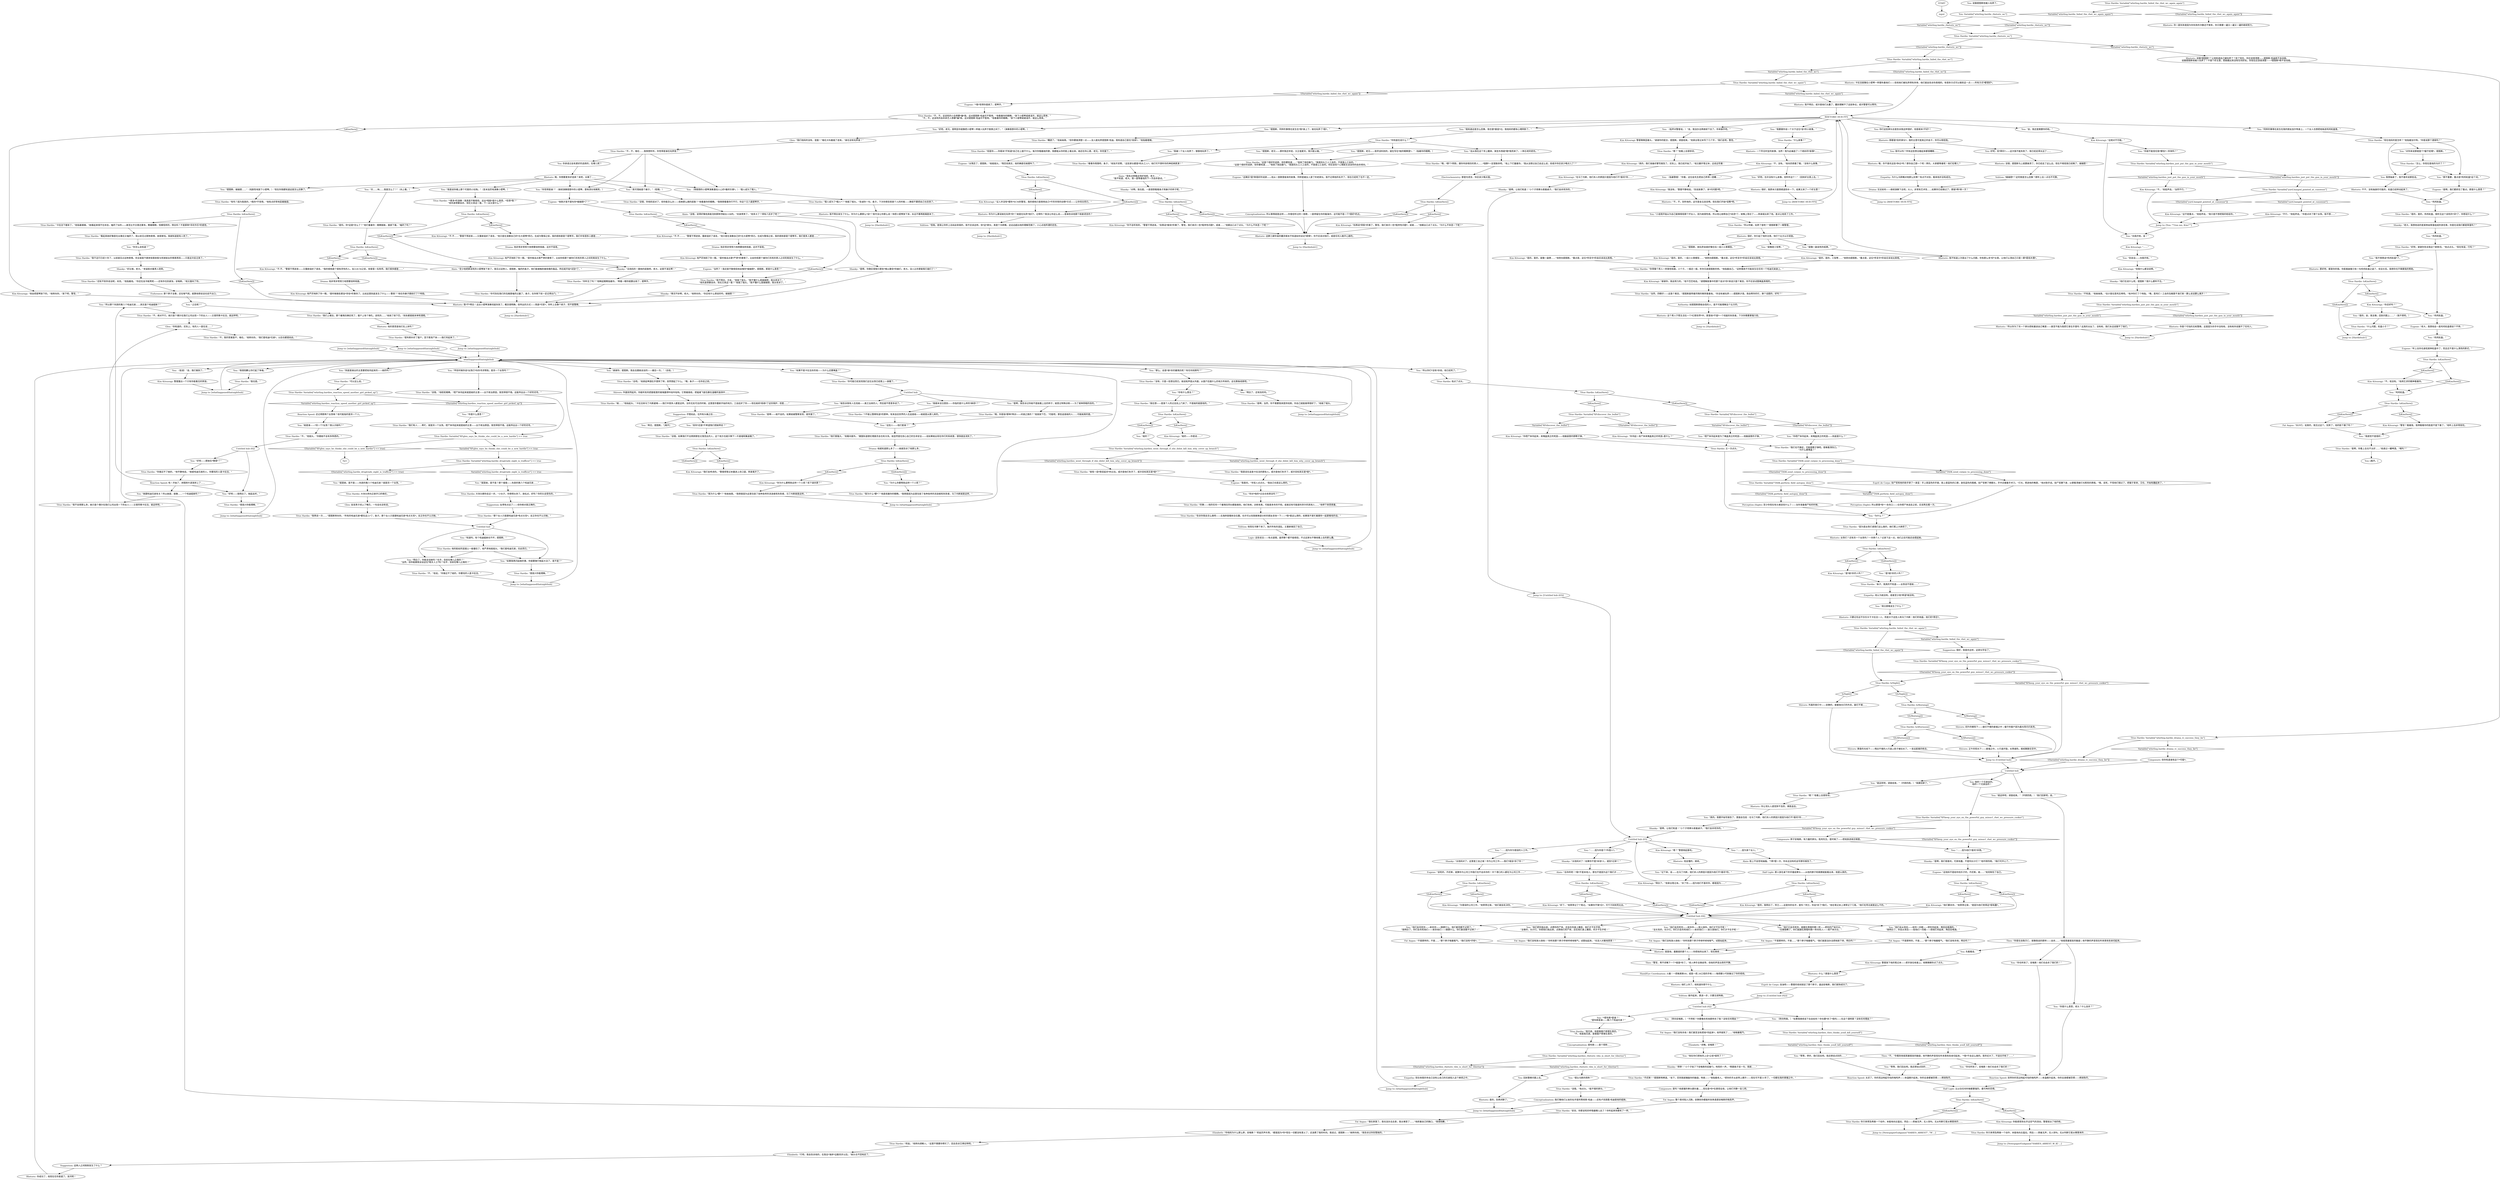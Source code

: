 # WHIRLING F1 / RHETORIC WC
# THE WHITECHECK TO MAKE SENSE OF THE SITUATION AND CONVINCE THE HARDIES TO COME CLEAN
# ==================================================
digraph G {
	  0 [label="START"];
	  1 [label="input"];
	  2 [label="You: “所以那个失踪的第八个哈迪兄弟……其实是个哈迪姐妹？”"];
	  3 [label="Glen: “你知道的，实际上，有的人一直在说……”"];
	  4 [label="Rhetoric: 很好，我原本只是想顺道弥补一下。结果又来了一个好主意！"];
	  5 [label="Titus Hardie: Variable[\"yard.hanged_pointed_at_cunoesse\"]"];
	  6 [label="Variable[\"yard.hanged_pointed_at_cunoesse\"]", shape=diamond];
	  7 [label="!(Variable[\"yard.hanged_pointed_at_cunoesse\"])", shape=diamond];
	  8 [label="Rhetoric: “不，不，别听他的，这可是金玉良言啊。现在我们开始*说教*吧。”"];
	  9 [label="You: “鸡鸡轮盘。”"];
	  10 [label="Shanky: “去他妈的！踢他的屁股吧，老大，这里不准拉琴！”"];
	  11 [label="Titus Hardie: “不，不。这该死的小丑想要*骗*我，这对提图斯·哈迪可不管用。”他看着你的眼睛。“放下小提琴或者滚开，就这么简单。”\n“不，不。这该死的自杀卖艺人想要*骗*我，这对提图斯·哈迪可不管用。”他看着你的眼睛。“放下小提琴或者滚开，就这么简单。”"];
	  12 [label="Fat Angus: “我们没有放火烧他！”你听到那个胖子呼哧呼哧地喘气，试图站起来。"];
	  13 [label="Kim Kitsuragi: “好了。”他草草记了个笔记。“如果你不够*白*，可千万别到荒北去。”"];
	  14 [label="Rhetoric: 他会懂的，继续。"];
	  15 [label="Untitled hub"];
	  16 [label="You: “等等，我们回去吧。我还想说点别的……”"];
	  17 [label="Titus Hardie: “我们也不确定，可能是颗子弹吧。很难看清伤口。”\n“为什么要掩盖？”"];
	  18 [label="Titus Hardie: 你只来得及再做一个动作，本能地向左猛拉。然后——鸦雀无声，无人惊叫。无从判断它是从哪里来的……"];
	  19 [label="Rhetoric: 你让领头人感觉猝不及防，乘胜追击。"];
	  20 [label="Fat Angus: “落在家里了。我也没办法去拿，我太难受了……”他抓着自己的胸口。“我很抱歉。”"];
	  21 [label="Jump to: [whathappenedthatnighthub]"];
	  22 [label="You: “是啊，我告诉过你她不是她看上去的样子，她受过特殊训练——为了某种阴暗的目的。”"];
	  23 [label="Reaction Speed: 还记得那两个女孩嘛？他可能指的是另一个人。"];
	  24 [label="Jump to: [Untitled hub (03)]"];
	  25 [label="Titus Hardie: Variable[\"whirling.hardies_just_put_the_gun_in_your_mouth\"]"];
	  26 [label="Variable[\"whirling.hardies_just_put_the_gun_in_your_mouth\"]", shape=diamond];
	  27 [label="!(Variable[\"whirling.hardies_just_put_the_gun_in_your_mouth\"])", shape=diamond];
	  28 [label="Titus Hardie: “什么问题，轮盘小子？”"];
	  29 [label="You: “我感觉不是很好。”"];
	  30 [label="Kim Kitsuragi: “不-不，”警督干预进来——又重新组织了语言。“我的搭档是个很有灵性的人。加入RCM之前，他曾是一名牧师。我们很多都是……”"];
	  31 [label="Drama: 无论如何——继续演奏下去吧，大人。非常有艺术性……如果你已经做过了，那就*再*来一次！"];
	  32 [label="Volition: *娘娘腔*？这究竟是怎么回事？那听上去一点也不可靠。"];
	  33 [label="Shanky: “胖胖！”小个子拍了下安格斯的后脑勺，响亮的一声。“再跟条子说一句，我就……”"];
	  34 [label="You: “……因为某个女人。”"];
	  35 [label="You: “他们把你拖出来，点燃你的尸体，还会在你身上撒尿。他们才不在乎呢。”\n“没事的，伙计们。你把他们拖出来，点燃他们的尸体，还在他们身上撒尿。你才不在乎呢！”"];
	  36 [label="You: “你是什么意思，老头？什么自杀？”"];
	  37 [label="Jump to: [whathappenedthatnighthub]"];
	  38 [label="Titus Hardie: “是啊——她不会的。如果她被警察发现，就完蛋了。”"];
	  39 [label="Titus Hardie: “去吧。”他拿起啤酒在手里转了转，突然想起了什么。“嘿，条子——在你走之前。”"];
	  40 [label="You: “明白了。你能谈谈她吗？名字，目前在哪儿之类的？”\n“当然，但你能跟我谈谈这位*相关人士*吗？名字，目前在哪儿之类的？”"];
	  41 [label="You: “就是她，是不是？那个毒贩——失踪的第八个哈迪兄弟……”"];
	  42 [label="Logic: 这些说法——有点道理。虽然哪个都不能相信，不过这家伙不像他看上去的那么蠢。"];
	  43 [label="Jump to: [Hardiehub1]"];
	  44 [label="Kim Kitsuragi: “是的，是的，一组小火車模型……”他转向提图斯。“重点是，这位*传言中*的金应该说出真相。”"];
	  45 [label="You: “提图斯，同样的事情也发生在*我*身上了。她也玩弄了*我*。”"];
	  46 [label="You: “我不想再说*鸡鸡轮盘*了。”"];
	  47 [label="Eugene: “太残忍了，提图斯。”他摇摇头。“残忍但真实，他的确是任她摆布了。”"];
	  48 [label="Rhetoric: 很好，你引起了他的注意。快打个比方以示奖励。"];
	  49 [label="Titus Hardie: IsKimHere()"];
	  50 [label="IsKimHere()", shape=diamond];
	  51 [label="!(IsKimHere())", shape=diamond];
	  52 [label="Kim Kitsuragi: “警官？看着我，我得看看你的脸是不是下垂了。”他听上去非常担忧。"];
	  53 [label="You: “提图斯，老兄——那时我还年轻，又正值夏天。我只能认输。”"];
	  54 [label="Kim Kitsuragi: “你不会听到的。”警督干预进来。“别再说*做戏*的事了，警官。我们来问一些*程序性问题*，或者……”他朝出口点了点头。“为什么不休息一下呢？”"];
	  55 [label="Eugene: “听上去你也身陷某种轮盘中了，而且还不是什么漂亮的款式。”"];
	  56 [label="Titus Hardie: Variable[\"whirling.hardie_failed_the_rhet_wc_again\"]"];
	  57 [label="Variable[\"whirling.hardie_failed_the_rhet_wc_again\"]", shape=diamond];
	  58 [label="!(Variable[\"whirling.hardie_failed_the_rhet_wc_again\"])", shape=diamond];
	  59 [label="You: “你觉得是谁？”（继续演奏假想中的小提琴，意味深长地微笑。）"];
	  60 [label="Titus Hardie: “你可别在我们的包厢里嗑药过量了，条子。在你倒下前一定记得出门。”"];
	  61 [label="Fat Angus: “不是那样的，不是……”那个胖子喘着粗气。“我们就是没办法把他放下来，明白吗？”"];
	  62 [label="You: “就这样吧，调查结束。”（环顾四周。）“我们回家吧，金。”"];
	  63 [label="You: “你也听到了，安格斯！他们也会杀了我们的！”"];
	  64 [label="Eugene: “这他妈不是给你找乐子的，丹尼斯。她……”他克制住了自己。"];
	  65 [label="You: “之后呢？”"];
	  66 [label="Titus Hardie: “条子，我真的不知道——女孩说不是她……”"];
	  67 [label="Titus Hardie: Variable[\"whirling.hardies_rhetoric_tibs_is_short_for_tiberius\"]"];
	  68 [label="Variable[\"whirling.hardies_rhetoric_tibs_is_short_for_tiberius\"]", shape=diamond];
	  69 [label="!(Variable[\"whirling.hardies_rhetoric_tibs_is_short_for_tiberius\"])", shape=diamond];
	  70 [label="Titus Hardie: “我为什么*要*？”他直视着你的眼睛。“我想是因为这里包容了各种各样的流浪者和失败者，马丁内斯就是这样。”"];
	  71 [label="You: “你对*他的*过去也有想法吗？”"];
	  72 [label="You: “她跟哈迪兄弟有关？所以她是，就像……一个哈迪姐妹吗？”"];
	  73 [label="Titus Hardie: “不，绝对不行。她只是个偶尔在我们公司出现一下的女人——又很同情卡拉洁。就这样吧。”"];
	  74 [label="Titus Hardie: Variable[\"whirling.hardie_drugtrade_eight_is_trafficer\"] == true"];
	  75 [label="Variable[\"whirling.hardie_drugtrade_eight_is_trafficer\"] == true", shape=diamond];
	  76 [label="!(Variable[\"whirling.hardie_drugtrade_eight_is_trafficer\"] == true)", shape=diamond];
	  77 [label="Suggestion: 这两人之间刚刚发生了什么？"];
	  78 [label="You: “是的，金，我没事。回到问题上……”（我不想死。）"];
	  79 [label="Titus Hardie: “什么故事？”"];
	  80 [label="Titus Hardie: “但是你——你根本*不知道*自己在上面干什么。每次你唱着她的歌，我都能从你的脸上看出来。她还在你心里，老兄。你完蛋了。”"];
	  81 [label="Titus Hardie: “现在他妈的是怎样？”他指着加尔特。“你是说那个酒保吗？”"];
	  82 [label="Titus Hardie: IsKimHere()"];
	  83 [label="IsKimHere()", shape=diamond];
	  84 [label="!(IsKimHere())", shape=diamond];
	  85 [label="Alain: “没错，说得好像他真能泡到那种顶级女人似的。”纹身男笑了。“他多大了？得有八百岁了吧？”"];
	  86 [label="You: 我可以吗？所有这些想法看起来都很糟糕……"];
	  87 [label="You: “我是说你楼上那个可爱的小玩物。”（变本加厉地演奏小提琴。）"];
	  88 [label="Kim Kitsuragi: 他严厉地斜了你一眼。“是时候谈点更*严肃*的事情了。比如你和那个被你们吊死的男人之间究竟发生了什么。”"];
	  89 [label="You: “他们会吊死你——射杀你——放火烧你。他们才不在乎呢！”\n“没关系的，伙计们。你们只会吊死他们——射杀他们——放火烧他们。你们才不在乎呢！”"];
	  90 [label="Titus Hardie: 你只来得及再做一个动作，本能地向左猛拉。然后——鸦雀无声，无人惊叫。无从判断它是从哪里来的……"];
	  91 [label="whathappenedthatnighthub"];
	  92 [label="Theo: “不。”你看到他摇晃着银发的脑袋，他平静的声音现在听来竟有些亲切起来。“*我*不会这么做的。我年纪大了，不适合开枪了……”"];
	  93 [label="You: （低语）“金，我们做到了。”"];
	  94 [label="You: “到底是谁出的主意要把他吊起来的——她的吗？”"];
	  95 [label="Jump to: [whathappenedthatnighthub]"];
	  96 [label="Titus Hardie: “很高兴你能理解。”"];
	  97 [label="Titus Hardie: IsKimHere()"];
	  98 [label="IsKimHere()", shape=diamond];
	  99 [label="!(IsKimHere())", shape=diamond];
	  100 [label="Titus Hardie: “嗯？”他看上去很惊讶。"];
	  101 [label="Jump to: [Hardiehub1]"];
	  102 [label="Kim Kitsuragi: “但我什么都没说啊。”"];
	  103 [label="Kim Kitsuragi: “这绝对不可能。”"];
	  104 [label="Titus Hardie: “怎么，你现在是他的马仔了？”"];
	  105 [label="Kim Kitsuragi: “谢谢你，我会努力的。”他干巴巴地说。“请理解故事中的那个金对*你*来说只是个寓言。你不应该试图掩盖真相的。”"];
	  106 [label="You: （指着警督）“你看，这位金先生把自己弄得一团糟……”"];
	  107 [label="Electrochemistry: 那是句谎言，你应该少喝点酒。"];
	  108 [label="You: “就像一副该死的纸牌。”"];
	  109 [label="Rhetoric: 这群工薪阶级的蠢货根本不知道如何谈论*感情*。你不应该对他们，或是任何人敞开心扉的。"];
	  110 [label="You: “我知道这是怎么回事，我也曾*委屈*过。我他妈的都有心理阴影了。”"];
	  111 [label="Titus Hardie: IsKimHere()"];
	  112 [label="IsKimHere()", shape=diamond];
	  113 [label="!(IsKimHere())", shape=diamond];
	  114 [label="You: “好吧，老兄。很明显你就像把小提琴一样被人玩弄于股掌之间了。”（演奏假想中的小提琴。）"];
	  115 [label="Titus Hardie: IsKimHere()"];
	  116 [label="IsKimHere()", shape=diamond];
	  117 [label="!(IsKimHere())", shape=diamond];
	  118 [label="Titus Hardie: “*更多*的演奏！我真是不敢相信。这出*哑剧*是什么意思，*忽悠*我？”\n“他先是想要自杀，现在又来这一套。下一出又是什么？”"];
	  119 [label="Drama: 他非常非常努力地想要扭转局面。"];
	  120 [label="Rhetoric: 我*不*明白！这出小提琴演奏彻底失败了。概念很明确，但传达的方式——简直*可悲*。你听上去像个疯子，而不是警察。"];
	  121 [label="Alain: 脸上不自觉地抽搐。“*再*提一次，你永远没有机会写那份报告了。”"];
	  122 [label="Kim Kitsuragi: 你能感受到右手边空气的流动，警督拔出了他的枪。"];
	  123 [label="Titus Hardie: IsKimHere()"];
	  124 [label="IsKimHere()", shape=diamond];
	  125 [label="!(IsKimHere())", shape=diamond];
	  126 [label="You: “她告诉我有人在找她——奥兰治来的人。然后就不愿意多说了。”"];
	  127 [label="Titus Hardie: “不。”他摇头。“你跟她不会有多熟悉的。”"];
	  128 [label="Jump to: [whathappenedthatnighthub]"];
	  129 [label="Volition: 他现在冷静下来了。抛开所有的混乱，又重新做回了自己。"];
	  130 [label="Kim Kitsuragi: “……”"];
	  131 [label="Rhetoric: “所以你为了另一个家伙把枪塞进自己嘴里——甚至不能为我把它拿在手里吗？这真的太扯了。没有枪，我们永远说服不了他们。”"];
	  132 [label="You: 我想抽身了，我不喜欢说那些话。"];
	  133 [label="You: （用假想的小提琴演奏激动人心的*最终乐章*。）“猎人成为了猎人。”"];
	  134 [label="Titus Hardie: “看看你周围吧，条子。”他张开双臂。“这些家伙都是*码头工人*，他们可不想听你的神经病表演！”"];
	  135 [label="You: “我被一个女人玩弄了，狠狠地玩弄了。”"];
	  136 [label="You: “鸡鸡轮盘。”"];
	  137 [label="Titus Hardie: “不，不，格伦……我倒想听听。你觉得是谁在玩弄我？”"];
	  138 [label="You: 好吧，但*拜托*——这次我不能失败了，我已经走得太远了……"];
	  139 [label="Titus Hardie: IsKimHere()"];
	  140 [label="IsKimHere()", shape=diamond];
	  141 [label="!(IsKimHere())", shape=diamond];
	  142 [label="You: “记下来，金——在马丁内斯，他们杀人的原因只是因为他们不*喜欢*你。”"];
	  143 [label="Shivers: 黄昏的光线下——残旧不堪的人行道上影子被拉长了。一发远距离的枪击。"];
	  144 [label="Elizabeth: “行吧，我会告诉他的，在我去*海岸*边散完步以后。”她头也不回地走了。"];
	  145 [label="You: “他们会从背后——给你一闷棍——把你吊起来，再回去喝酒的。”\n“我明白了。你会从背后——给他们一闷棍——把他们吊起来，再回去喝酒。”"];
	  146 [label="Titus Hardie: IsKimHere()"];
	  147 [label="IsKimHere()", shape=diamond];
	  148 [label="!(IsKimHere())", shape=diamond];
	  149 [label="Fat Angus: “不是那样的，不是……”那个胖子喘着粗气。“我们没有杀他，明白吗？”"];
	  150 [label="Titus Hardie: 他点了点头。"];
	  151 [label="Reaction Speed: 哈！开始了，拼图碎片逐渐拼上了……"];
	  152 [label="You: “再见，提图斯。”[离开]"];
	  153 [label="Rhetoric: 我不明白，或许是他们太蠢了，蠢到理解不了这段争论。或许警督可以帮你。"];
	  154 [label="You: “知道吗，有个哈迪姐妹也不坏，提图斯。”"];
	  155 [label="Kim Kitsuragi: “不行，”他低声说。“你差点杀了那个女孩。我不想……”"];
	  156 [label="Jump to: [Hardiehub1]"];
	  157 [label="Titus Hardie: “所以你被，玩弄了是吧？”提图斯瞥了一眼警督。"];
	  158 [label="Eugene: “这确实*是*种很好的说辞——他从一首歌里偷来的故事，同样是被女人耍了的老家伙。我不记得他的名字了，现在已经死了也不一定。”"];
	  159 [label="You: “提图斯，老兄——我早该料到的，就在写在*她的眼睛里*。”（指着你的眼睛。）"];
	  160 [label="You: “鸡鸡轮盘。”"];
	  161 [label="Titus Hardie: “好吧，谢谢你告诉我这个新鲜词。”他点点头。“现在快滚，行吗？”"];
	  162 [label="Eugene: “是啊，我们都抓住了重点。那是什么意思？”"];
	  163 [label="Rhetoric: 没错，提图斯马上就要崩溃了。你已经走了这么远，现在不相信我已经晚了，娘娘腔！"];
	  164 [label="You: “天……呐……我是怎么了？”（向上看。）"];
	  165 [label="RHETORIC HUB FFS"];
	  166 [label="Titus Hardie: IsMorning()"];
	  167 [label="IsMorning()", shape=diamond];
	  168 [label="!(IsMorning())", shape=diamond];
	  169 [label="Jump to: [NewspaperEndgame(\"HARIES_ARREST_W_KI ...]"];
	  170 [label="Volition: 振作起来，更进一步，只要无视特奥。"];
	  171 [label="Titus Hardie: “因为是女孩们请我们这么做的，她们惹上大麻烦了。”"];
	  172 [label="Titus Hardie: 他的脸如同混凝土一般僵住了，他严肃地摇摇头。“我们是哈迪兄弟，仅此而已。”"];
	  173 [label="Shanky: “他们在说什么呢，提图斯？我什么都听不见。”"];
	  174 [label="Titus Hardie: “不知道。”他耸耸肩。“估计是在菜鸡互啄吧。”他冲你打了个响指。“嘿，菜鸡们！工会的包厢里不准打架！要么说话要么离开！”"];
	  175 [label="Kim Kitsuragi: “我没有，”警督平静地说。“别说故事了，来*问问题*吧。”"];
	  176 [label="Titus Hardie: IsKimHere()"];
	  177 [label="IsKimHere()", shape=diamond];
	  178 [label="!(IsKimHere())", shape=diamond];
	  179 [label="You: “同样的事情也发生在我的朋友加尔特身上，一个女人也想把他拖进鸡鸡轮盘里。”"];
	  180 [label="Rhetoric: 卡拉洁就像拉小提琴一样摆布着他们——告知他们被玩弄得有多惨，他们就会告诉你真相的。有很多方式可以做到这一点——所有方式*都很好*。"];
	  181 [label="Kim Kitsuragi: 他严厉地斜了你一眼。“是时候谈点更严肃的事情了。比如你和那个被你们吊死的男人之间究竟发生了什么。”"];
	  182 [label="Kim Kitsuragi: “他会把提琴放下的。”他转向你。“放下吧，警官。”"];
	  183 [label="Alain: “去你的吧！*我*不是本地人，那也不是因为这个我们才……”"];
	  184 [label="Untitled hub (03)"];
	  185 [label="Titus Hardie: “嗯？”他看上去很惊讶。"];
	  186 [label="Conceptualization: 提布斯——是个简称……"];
	  187 [label="Titus Hardie: “没有，只是一些想法而已。她说枪声是从外面，从窗户后面什么的地方传来的。这也算条线索吧。”"];
	  188 [label="You: “你是什么意思？”"];
	  189 [label="Titus Hardie: “你接近不了她的，”他平静地说。“她是哈迪兄弟的人，你要找的人是卡拉洁。”"];
	  190 [label="Untitled hub"];
	  191 [label="Jump to: [whathappenedthatnighthub]"];
	  192 [label="Jump to: [You: \"\"Gun me, Kim!\"\"]"];
	  193 [label="Titus Hardie: “你得像个男人一样掌控局面，小个子。一报还一报，听你兄弟提图斯的吧。”他指着自己。“这种事绝不可能发生在任何一个哈迪兄弟身上。”"];
	  194 [label="Titus Hardie: “猎人成为了*猎人*？”他摇了摇头。“告诫你一句，条子。下次你想忽悠某个人的时候——确保不要把自己也忽悠了。”"];
	  195 [label="You: 你承诺过会有更好的选择的，在哪儿呢？"];
	  196 [label="Jump to: [Hardiehub1]"];
	  197 [label="Conceptualization: 所以事情就是这样——你曾经听过的一首歌，一直停留在你的脑海中。这可能不是一个*很好*的点。"];
	  198 [label="Volition: “怪我。是我让你听上去如此软弱的，我不应该这样。但*这*家伙，真是个乌鸦嘴，这远远超出他的理解范围了。小心点他所谓的忠告。"];
	  199 [label="Titus Hardie: “没错，你他妈说对了，但你能怎么办——拒绝那么翘的屁股？”他看着你的眼睛。“我倒想看看你行不行，你这个王八蛋提琴手。”"];
	  200 [label="Kim Kitsuragi: 他严厉地斜了你一眼。“是时候做些更加*世俗*的事务了。比如这里到底发生了什么——警探？”他在你鼻子跟前打了个响指。"];
	  201 [label="You: “他们只会吊死你，就跟在黑暗时期一样——把你的尸体示众。”\n“无需隐瞒了，你们就跟在黑暗时期一样吊死人——把尸体示众。”"];
	  202 [label="Titus Hardie: Variable[\"whirling.hardie_failed_the_rhet_wc_again\"]"];
	  203 [label="Variable[\"whirling.hardie_failed_the_rhet_wc_again\"]", shape=diamond];
	  204 [label="!(Variable[\"whirling.hardie_failed_the_rhet_wc_again\"])", shape=diamond];
	  205 [label="You: 他的一个兄弟会的。\n他的一个兄弟会的！"];
	  206 [label="You: （转向特奥。）“如果我继续说下去会如何？你也要*杀了*我吗——在这个酒吧里？没有任何理由？”"];
	  207 [label="Rhetoric: 女孩们？还有另一个女孩吗？一共两个人？记录下这一点。他们之后可能还会提起她。"];
	  208 [label="Titus Hardie: Variable[\"TASK.perform_field_autopsy_done\"]"];
	  209 [label="Variable[\"TASK.perform_field_autopsy_done\"]", shape=diamond];
	  210 [label="!(Variable[\"TASK.perform_field_autopsy_done\"])", shape=diamond];
	  211 [label="Perception (Sight): 至少你现在有头绪该找什么了——当你准备做尸检的时候。"];
	  212 [label="Titus Hardie: “我干这行已经十年了，以前就见过这种表情。完全就是汽車旅馆里政客与死掉妓女的情景再现——只是这次反过来了。”"];
	  213 [label="Titus Hardie: “的确——他的任何一个雇佣兵同伙都能做到。他们有枪，训练有素。可能是多年的不和。或者还有可能是科奈尔的其他人……”他停下来思索着。"];
	  214 [label="Titus Hardie: “她有一段*跌宕起伏*的过去。或许是他们失手了，或许目标其实是*她*？”"];
	  215 [label="Jump to: [whathappenedthatnighthub]"];
	  216 [label="You: “好吧——那她在*哪里*？”"];
	  217 [label="You: “但你*还是*不希望我们把她带走？”"];
	  218 [label="Fat Angus: “伙计们，说真的，我见过这个。别笑了，他的脸下垂了吗？”"];
	  219 [label="Kim Kitsuragi: “是的，是的，三弦琴……”他转向提图斯。“重点是，这位*传言中*的金应该说出真相。”"];
	  220 [label="Alain: “我有点想看这场好戏呢，老大……”\n“我不知道，老大。我一直等着他的下一次自杀尝试。”"];
	  221 [label="Titus Hardie: “是吗，你*这是*怎么了？”他打量着你：眼睛鼓胀，面部下垂。“嗑药了吗？”"];
	  222 [label="Empathy: 他认为她没有，或者至少他*希望*她没有。"];
	  223 [label="Fat Angus: “不是那样的，不是……”那个胖子喘着粗气。“我们没有*开枪*。”"];
	  224 [label="Titus Hardie: Variable[\"XP.keep_your_eye_on_the_powerful_guy_minus1_rhet_wc_pressure_cooker\"]"];
	  225 [label="Variable[\"XP.keep_your_eye_on_the_powerful_guy_minus1_rhet_wc_pressure_cooker\"]", shape=diamond];
	  226 [label="!(Variable[\"XP.keep_your_eye_on_the_powerful_guy_minus1_rhet_wc_pressure_cooker\"])", shape=diamond];
	  227 [label="Titus Hardie: IsAfternoon()"];
	  228 [label="IsAfternoon()", shape=diamond];
	  229 [label="!(IsAfternoon())", shape=diamond];
	  230 [label="Shivers: 初升的朝阳下——破烂不堪的废墟之中；餐厅的窗户因为晨光而闪闪发亮。"];
	  231 [label="You: “真的。我要开始写报告了，里面会包括：在马丁内斯，他们杀人的原因只是因为他们不*喜欢*你……”"];
	  232 [label="Esprit de Corps: 加油吧——警督的视线锁定了那个胖子。逼迫安格斯，我们就快成功了。"];
	  233 [label="Composure: 胖子安格斯。有力量的家伙。肌肉先生。是时候了——把他放进高压锅里。"];
	  234 [label="Titus Hardie: IsKimHere()"];
	  235 [label="IsKimHere()", shape=diamond];
	  236 [label="!(IsKimHere())", shape=diamond];
	  237 [label="Titus Hardie: “我也是。”"];
	  238 [label="Eugene: “该死的，丹尼斯，就算你为公司工作我们也不会杀你的！半个港口的人都在为公司工作……”"];
	  239 [label="Jump to: [Untitled hub (02)]"];
	  240 [label="You: “你怎么会知道？”"];
	  241 [label="You: “是*她*杀的人吗？”"];
	  242 [label="You: “我要跟你说一个关于这位*金*的小故事。”"];
	  243 [label="Titus Hardie: 大块头转向正欲开口的格伦。"];
	  244 [label="You: “对你来说那就是个*餐厅经理*，提图斯。”"];
	  245 [label="Rhetoric: 不不，没有抽身的可能的，轮盘已经转动起来了。"];
	  246 [label="You: “就像是三弦琴。”"];
	  247 [label="Shanky: “对啊，我也是。一直很想看看条子哭鼻子的样子呢。”"];
	  248 [label="Kim Kitsuragi: “证人并没有*摆布*RCM的警官。我的搭档只是想用自己*不同寻常的动情*方式——让你坦白而已。”"];
	  249 [label="Shanky: “老大，我想他说的是某种由笨蛋组成的游览車。你是在说我们都是笨蛋吗？”"];
	  250 [label="Drama: 他非常非常努力地想要扭转局面，这并不容易。"];
	  251 [label="Jump to: [RHETORIC HUB FFS]"];
	  252 [label="Titus Hardie: IsKimHere()"];
	  253 [label="IsKimHere()", shape=diamond];
	  254 [label="!(IsKimHere())", shape=diamond];
	  255 [label="Shanky: “是啊，我们很喜欢。可真有趣，不是吗伙计们？”他环顾四周。“我们可开心了。”"];
	  256 [label="Kim Kitsuragi: 警督放下他的笔记本——把手放在枪套上。他微微朝你点了点头。"];
	  257 [label="Jump to: [Untitled hub]"];
	  258 [label="You: “你把尸体吊起来，来掩盖真正的死因——到底是什么？”"];
	  259 [label="Shanky: “太他妈对了，这里是工会之城！你为公司工作——我们*就会*杀了你！”"];
	  260 [label="You: （转向安格斯。）“不然呢？你要像杀死他那样杀了我？没有任何理由？”"];
	  261 [label="Titus Hardie: “我兄弟，他是做窗户修理生意的。”\n“不，他是我兄弟，是做窗户修理生意的。”"];
	  262 [label="Titus Hardie: “他们很强大。”他看向窗外。“跟国际道德伦理委员会也有关系。她显然是在担心自己的生命安全——说如果她出现在你们的系统里，很快就会消失了。”"];
	  263 [label="Titus Hardie: “我为什么*要*？”他耸耸肩。“我想是因为这里包容了各种各样的流浪者和失败者，马丁内斯就是这样。”"];
	  264 [label="Jump to: [whathappenedthatnighthub]"];
	  265 [label="Titus Hardie: “没错。”他眨眨眼睛。“把尸体吊起来就是她的主意——出于政治原因，我觉得很不错。这能传达出一个好的讯号。”"];
	  266 [label="You: “如果我再问起她的事，你就要施行拖延大法了，是不是？”"];
	  267 [label="Titus Hardie: “不，”他说。“你接近不了她的，你要找的人是卡拉洁。”"];
	  268 [label="Titus Hardie: “那个女人只是跟哈迪兄弟*有点关系*。反正你也不认识她。”"];
	  269 [label="Titus Hardie: Variable[\"whirling.hardie_rhetoric_wc\"]"];
	  270 [label="Variable[\"whirling.hardie_rhetoric_wc\"]", shape=diamond];
	  271 [label="!(Variable[\"whirling.hardie_rhetoric_wc\"])", shape=diamond];
	  272 [label="You: “别说话——向我开枪。”"];
	  273 [label="Titus Hardie: “当然，四眼仔——这是个寓言。”提图斯面带着同情的微笑看着他。“你没有被玩弄——提图斯才是。我会帮你的忙，换个话题的，好吗？”"];
	  274 [label="Rhetoric: 你为什么要说她在玩弄*你*？她是在玩弄*他们*，记得吗？我没让你这么说——是谁告诉他那个肮脏谎言的？"];
	  275 [label="You: “鸡鸡轮盘。”"];
	  276 [label="Glen: “我们他妈的没有，混蛋！”格伦大叫着插了进来。“谁也没有玩弄谁！”"];
	  277 [label="You: “真可惜她是个婊子。”（眨眼。）"];
	  278 [label="Empathy: 为什么乌鸦嘴对他那么刻薄？有点不对劲，看来他并没有成功。"];
	  279 [label="Titus Hardie: “你听见了吗？”他眯起眼睛指着你。“再看一眼你就要出局了，提琴手。”"];
	  280 [label="Kim Kitsuragi: “不-不……，”警督干预进来，重新组织了语言。“他只是在演奏自己的*古大提琴*而已。在成为警探之前，我的搭档曾是个提琴手。我们很多人都是……”"];
	  281 [label="Elizabeth: “闭嘴，安格斯！”"];
	  282 [label="Half Light: 比以往任何时候都要强烈，最可怖的恐惧。"];
	  283 [label="You: “把尸体吊起来是为了掩盖真正的死因——他脑袋里的子弹。”"];
	  284 [label="Titus Hardie: Variable[\"XP.discover_the_bullet\"]"];
	  285 [label="Variable[\"XP.discover_the_bullet\"]", shape=diamond];
	  286 [label="!(Variable[\"XP.discover_the_bullet\"])", shape=diamond];
	  287 [label="Titus Hardie: “莉兹。”他转向调解人。“这里不需要你帮忙了，回去告诉艾弗拉特吧。”"];
	  288 [label="Fat Angus: “我们没有放火烧他！”你听到那个胖子呼哧呼哧地喘气，试图站起来。“也没人对着他尿尿！”"];
	  289 [label="Shanky: “好比喻，老大。”老鼠脸对着男人窃笑。"];
	  290 [label="Titus Hardie: “提布斯补好了窗户。至于那具尸体——我们吊起来了。”"];
	  291 [label="You: “谢谢你，提图斯。我会去跟她谈谈的——最后一次。”（总结。）"];
	  292 [label="You: “为什么你要帮助这样一个人呢？”"];
	  293 [label="Eugene: “我喜欢。”年轻人点点头。“我自己也是这么想的。”"];
	  294 [label="Titus Hardie: “告诉你我会怎么做吧——去海岸查看射击位置。也许可以找我做弹道分析的朋友咨询一下——*我*是这么想的，如果我不是忙着跟你一起耍猴戏的话。”"];
	  295 [label="Kim Kitsuragi: “在马丁内斯，他们杀人的原因只是因为他们不*喜欢*你……”"];
	  296 [label="Suggestion: 扯得有点远了——但你绝对是正确的。"];
	  297 [label="Titus Hardie: 大块头朝你走近一步。“小伙子，你想得太多了。放松点，好吗？你的头会受伤的。”"];
	  298 [label="Empathy: 现在他很庆幸自己没有让自己的兄弟陷入这个麻烦之中。"];
	  299 [label="You: [离开。]"];
	  300 [label="Kim Kitsuragi: “不，他没有。”他用乞求的眼神看着你。"];
	  301 [label="Jump to: [Hardiehub1]"];
	  302 [label="Titus Hardie: “我不明白，尤金。”他摇了摇头。“我不懂什么是娘娘腔，我太老派了。”\n“他先是想要自杀，现在又来这一套？”他摇了摇头。“我不懂什么是娘娘腔，我太老派了。”"];
	  303 [label="Titus Hardie: IsKimHere()"];
	  304 [label="IsKimHere()", shape=diamond];
	  305 [label="!(IsKimHere())", shape=diamond];
	  306 [label="Jump to: [Hardiehub1]"];
	  307 [label="Kim Kitsuragi: “他们要杀你，”他草草记录，“是因为他们觉得这*很有趣*。”"];
	  308 [label="Titus Hardie: “安吉，你那该死的呼吸器哪儿去了？你听起来快要死了一样。”"];
	  309 [label="Rhetoric: 就是他，最脆弱的那个人——你把他拎出来了，现在继续……"];
	  310 [label="Elizabeth: “你他妈为什么那么胖，安格斯？”莉兹厉声斥责。“都是因为*你*现在一切都没有意义了，还浪费了我的时间。我说过，提图斯——”她转向他。“我告诉过你别管她的。”"];
	  311 [label="Titus Hardie: 又一次点头。"];
	  312 [label="Titus Hardie: “看起来她好像是在出事后又嗑药了。我以前见过那种表情，她很害怕。我就知道是有人死了。”"];
	  313 [label="Kim Kitsuragi: “是*她*杀的人吗？”"];
	  314 [label="Rhetoric: 他的意思是他们在上床吗？"];
	  315 [label="Conceptualization: 我打赌他们父亲的名字是阿蒂库斯·哈迪——还有卢克丽霞·哈迪是他的姐妹。"];
	  316 [label="You: “这些人——他们是谁？”"];
	  317 [label="You: “好吧——我明白了。拖延战术。”"];
	  318 [label="Titus Hardie: “很高兴你能理解。”"];
	  319 [label="You: “自从我在这个世上醒来，某些东西就*随*我而来了。一种古老的悲伤。”"];
	  320 [label="Rhetoric: 那好吧，都是你的错。你距离破案只有一句鸡鸡轮盘之遥了，但没关系，我想你也不需要我的帮助。"];
	  321 [label="Kim Kitsuragi: “你还好吗？”"];
	  322 [label="Titus Hardie: “是啊，你看上去也不太好……”他递过一罐啤酒。“喝吗？”"];
	  323 [label="Rhetoric: 那都是*别的家伙*。我的主意可是真正的金子，你可以相信我。"];
	  324 [label="Shanky: “情况不妙啊，老大。”他转向你。“你还有什么想说的吗，娘娘腔？”"];
	  325 [label="Shivers: 正午的阳光下——废墟之中。人行道开裂，长凳褪色，报纸飘散在空中。"];
	  326 [label="Kim Kitsuragi: “是的，我明白了，阿兰——这是你的名字，是吗？阿兰，你会*杀了*我们。”他在笔记本上潦草记了几笔。“他们在荒北就是这么干的。”"];
	  327 [label="Reaction Speed: 太迟了。你的耳边响起可怕的嗡鸣声——体温飙升起来。你的全身都被恐惧——燃烧殆尽。"];
	  328 [label="Shanky: “太他妈对了！如果你不是*本地*人，就别*过来*！”"];
	  329 [label="You: “我很抱歉让你们起了争端。”"];
	  330 [label="Titus Hardie: “丹尼斯！”提图斯咆哮道。“坐下，否则我就锤扁你的脑袋。特奥——”他指着老人。“把你的手从皮带上挪开——现在可不是31年了。一切都在我的掌握之中。”"];
	  331 [label="You: “所以你们*没有*杀他，他已经死了。”"];
	  332 [label="Shanky: “是啊，让他们知道！”小个子用拳头砸着桌子。“我们会杀死你的。”"];
	  333 [label="You: “为什么？”"];
	  334 [label="Perception (Sight): 所以那里*有*一处伤口——在你把尸体送走之前，应该再去看一次。"];
	  335 [label="Endurance: 那个胖子没事，还在喘气呢。就算他想说话也说不出口。"];
	  336 [label="Jump to: [whathappenedthatnighthub]"];
	  337 [label="You: “提比乌斯的简称？”"];
	  338 [label="Titus Hardie: “你可能已经发现我们这位女孩已经惹上一身腥了。”"];
	  339 [label="Titus Hardie: “*不能让警察知道*的那种，有来自旧世界的人在追查她——她就是从那儿来的。”"];
	  340 [label="Titus Hardie: IsKimHere()"];
	  341 [label="IsKimHere()", shape=diamond];
	  342 [label="!(IsKimHere())", shape=diamond];
	  343 [label="Kim Kitsuragi: “你为什么要帮助这样一个人呢？揽下谋杀罪？”"];
	  344 [label="Titus Hardie: “我在想——是某个人的过去找上门来了，不是她的就是他的。”"];
	  345 [label="You: “她的？”"];
	  346 [label="Titus Hardie: “可以这么说。”"];
	  347 [label="Titus Hardie: “没错。如果我们不去照顾那些沦落至此的人，这个地方也就只剩下一片废墟和集装箱了。”"];
	  348 [label="Kim Kitsuragi: 警督微微歪着头。“谢谢你的配合，提图斯。调查结束。”他拿出笔记本写了几个字，“我们走吧，警官。”"];
	  349 [label="Untitled hub (02)"];
	  350 [label="You: “提图斯，她玩弄金就好像在玩一组小火車模型。”"];
	  351 [label="You: “小金刚开始以为自己能够相信那个坏女人，因为她很性感。所以他让她帮自己*说谎*了。她嘴上答应了——转身就出卖了他。差点让他丢了工作。”"];
	  352 [label="Titus Hardie: Variable[\"whirling.hardie_failed_the_rhet_wc\"]"];
	  353 [label="Variable[\"whirling.hardie_failed_the_rhet_wc\"]", shape=diamond];
	  354 [label="!(Variable[\"whirling.hardie_failed_the_rhet_wc\"])", shape=diamond];
	  355 [label="You: 你们这些家伙总是告诉我这样很好，但是根本*不好*！"];
	  356 [label="You: “他在你们把他吊上去*之前*就死了？”"];
	  357 [label="Composure: 但你知道谁有这个*可能*。"];
	  358 [label="Titus Hardie: Variable[\"XP.keep_your_eye_on_the_powerful_guy_minus1_rhet_wc_pressure_cooker\"]"];
	  359 [label="Variable[\"XP.keep_your_eye_on_the_powerful_guy_minus1_rhet_wc_pressure_cooker\"]", shape=diamond];
	  360 [label="!(Variable[\"XP.keep_your_eye_on_the_powerful_guy_minus1_rhet_wc_pressure_cooker\"])", shape=diamond];
	  361 [label="You: “你也听到了，安格斯！他们也会杀了我们的！”"];
	  362 [label="Titus Hardie: IsKimHere()"];
	  363 [label="IsKimHere()", shape=diamond];
	  364 [label="!(IsKimHere())", shape=diamond];
	  365 [label="Theo: “警官，再不闭嘴下一个*就是*你了。”老人伸手去够皮带，但他的声音出奇的平静。"];
	  366 [label="You: “如果不是卡拉洁杀的他——为什么还要掩盖？”"];
	  367 [label="Esprit de Corps: 验尸官和他的助手穿了一身蓝：手上是蓝色的手套，脸上是蓝色的口罩，身系蓝色的围裙。验尸官擦了擦额头，手中还握着手术刀。“灯光，照进他的嘴里，”他对助手说。验尸官蹲下身，以便看清被灯光照亮的黑暗。“哦，该死，不怪他们错过了。把锯子拿来，艾伦。开始有趣起来了。”"];
	  368 [label="Titus Hardie: “我们上楼去，那个雇佣兵确实死了，窗户上有个弹孔。该死的……”他挠了挠下巴。“到处都是脏床单和酒瓶。”"];
	  369 [label="You: 回到警察问题上去。"];
	  370 [label="Titus Hardie: “没错。”他点头。“挺不错的家伙。”"];
	  371 [label="Drama: 他就知道那么多了——她就告诉了他那么多。"];
	  372 [label="You: “你有什么想法？”"];
	  373 [label="You: （低声对警督说。）“金，我没办法再继续下去了。你来接手吧。”"];
	  374 [label="Jump to: [whathappenedthatnighthub]"];
	  375 [label="Jump to: [whathappenedthatnighthub]"];
	  376 [label="Titus Hardie: Variable[\"XP.glen_says_he_thinks_she_could_be_a_new_hardie\"] == true"];
	  377 [label="Variable[\"XP.glen_says_he_thinks_she_could_be_a_new_hardie\"] == true", shape=diamond];
	  378 [label="!(Variable[\"XP.glen_says_he_thinks_she_could_be_a_new_hardie\"] == true)", shape=diamond];
	  379 [label="Titus Hardie: “我不会想那么多，她只是个偶尔在我们公司出现一下的女人——又很同情卡拉洁。就这样吧。”"];
	  380 [label="Glen: 金发男子闭上了嘴巴，一句话也没有说。"];
	  381 [label="You: 说服提图斯他被人玩弄了。"];
	  382 [label="You: Variable[\"whirling.hardie_rhetoric_wc\"]"];
	  383 [label="Variable[\"whirling.hardie_rhetoric_wc\"]", shape=diamond];
	  384 [label="!(Variable[\"whirling.hardie_rhetoric_wc\"])", shape=diamond];
	  385 [label="You: “金，我还是需要你的枪。”"];
	  386 [label="Rhetoric: 我不明白发生了什么。你为什么要那么*说*？我可没让你那么说！快把小提琴放下来，永远不要再脱离剧本了。"];
	  387 [label="Titus Hardie: “是的，是的，鸡鸡轮盘。我听见这个该死的*词*了，你想说什么？”"];
	  388 [label="You: “鸡鸡轮盘。”"];
	  389 [label="Kim Kitsuragi: “不-不……”警督干预进来——又重新组织了语言。“他只是在演奏自己的*古大提琴*而已。在成为警探之前，我的搭档曾是个提琴手。我们中有很多人都是……”"];
	  390 [label="Eugene: “当然了！我还是不敢相信他会喊你*娘娘腔*，提图斯。那是什么意思？”"];
	  391 [label="You: “他们会吊死你——射杀你——随便什么，他们甚至都不记得了。”\n“我明白了。你们会吊死他们——射杀他们——随便什么。你们甚至都不记得了！”"];
	  392 [label="Shivers: 外面的夜灯中——安静的，披着钠光灯的外衣。破烂不堪……"];
	  393 [label="Titus Hardie: IsKimHere()"];
	  394 [label="IsKimHere()", shape=diamond];
	  395 [label="!(IsKimHere())", shape=diamond];
	  396 [label="Kim Kitsuragi: “你吊起一具尸体来掩盖真正的死因–是什么？”"];
	  397 [label="Titus Hardie: Variable[\"whirling.hardies_theo_thinks_youll_kill_yourself\"]"];
	  398 [label="Variable[\"whirling.hardies_theo_thinks_youll_kill_yourself\"]", shape=diamond];
	  399 [label="!(Variable[\"whirling.hardies_theo_thinks_youll_kill_yourself\"])", shape=diamond];
	  400 [label="Hand/Eye Coordination: 火器！一把格莱斯08，或是一把.38口径的手枪——每把都小巧到躲过了你的视线。"];
	  401 [label="You: “那么，会是*谁*杀的雇佣兵呢？有任何线索吗？”"];
	  402 [label="Kim Kitsuragi: 警督露出一个只有你能看见的笑容。"];
	  403 [label="Titus Hardie: “哦，你是指*那种*特训——间谍之类的？”他挠挠下巴。“可能吧，那些追查她的人……可能她真的是。”"];
	  404 [label="Jump to: [whathappenedthatnighthub]"];
	  405 [label="Titus Hardie: “我是说在追查卡拉洁的那些人。或许是他们失手了，或许目标其实是*她*。”"];
	  406 [label="Titus Hardie: IsKimHere()"];
	  407 [label="IsKimHere()", shape=diamond];
	  408 [label="!(IsKimHere())", shape=diamond];
	  409 [label="Titus Hardie: Variable[\"whirling.hardies_reaction_speed_another_girl_picked_up\"]"];
	  410 [label="Variable[\"whirling.hardies_reaction_speed_another_girl_picked_up\"]", shape=diamond];
	  411 [label="!(Variable[\"whirling.hardies_reaction_speed_another_girl_picked_up\"])", shape=diamond];
	  412 [label="Titus Hardie: “我们有人……帮忙，就是另一个女孩。把尸体吊起来就是她的主意——出于政治原因，我觉得很不错。这能传达出一个好的讯号。”"];
	  413 [label="Suggestion: 尽管如此，在所有头痛之后……"];
	  414 [label="Titus Hardie: “我再说一次……”提图斯转向你。“所有的哈迪兄弟*都在这儿*了，条子。那个女人只是跟哈迪兄弟*有点关系*。反正你也不认识她。”"];
	  415 [label="Titus Hardie: Variable[\"whirling.hardies_just_put_the_gun_in_your_mouth\"]"];
	  416 [label="Variable[\"whirling.hardies_just_put_the_gun_in_your_mouth\"]", shape=diamond];
	  417 [label="!(Variable[\"whirling.hardies_just_put_the_gun_in_your_mouth\"])", shape=diamond];
	  418 [label="Kim Kitsuragi: “不，没有。”他向四周看了看。“没有什么故事。”"];
	  419 [label="Titus Hardie: IsKimHere()"];
	  420 [label="IsKimHere()", shape=diamond];
	  421 [label="!(IsKimHere())", shape=diamond];
	  422 [label="Alain: “至少他把那该死的小提琴放下来了。我见过这种人，提图斯，嗑药的条子。他们能接触到被收缴的毒品，然后就开始*试验*了。”"];
	  423 [label="Kim Kitsuragi: “明白了。”他拿出笔记本。“杀了你——因为他们不喜欢你，都是因为……”"];
	  424 [label="Rhetoric: 说服*提图斯*？让他知道自己被玩弄了？到了现在，你应该很清楚——提图斯·哈迪绝不会动摇。\n说服提图斯他被人玩弄了？不是个好主意，把她搬出来没有任何好处。你现在应该很清楚——*提图斯*绝不会动摇。"];
	  425 [label="Titus Hardie: Variable[\"XP.discover_the_bullet\"]"];
	  426 [label="Variable[\"XP.discover_the_bullet\"]", shape=diamond];
	  427 [label="!(Variable[\"XP.discover_the_bullet\"])", shape=diamond];
	  428 [label="Titus Hardie: Variable[\"whirling.hardie_drama_rc_success_they_lie\"]"];
	  429 [label="Variable[\"whirling.hardie_drama_rc_success_they_lie\"]", shape=diamond];
	  430 [label="!(Variable[\"whirling.hardie_drama_rc_success_they_lie\"])", shape=diamond];
	  431 [label="Fat Angus: “我们没有杀他！我们甚至没有把他*吊起来*。他早就死了……”他喘着粗气。"];
	  432 [label="Kim Kitsuragi: “为错误的公司工作，”他草草记录。“他们就会处决你。”"];
	  433 [label="Rhetoric: 他盯上你了，他知道你想干什么……"];
	  434 [label="Titus Hardie: “还轮不到你说话呢，尚克。”他指着他。“你还在坐冷板凳呢——还有你也别紧张，安格斯。”他又面向了你。"];
	  435 [label="Composure: 是吗？他紧握的拳头颤抖着……现在是*你*在掌控全局，让他们冷静一会儿吧。"];
	  436 [label="Untitled hub"];
	  437 [label="Titus Hardie: “是啊，当然，你不需要我来提供线索。你自己就能做得很好了。”他摇了摇头。"];
	  438 [label="Titus Hardie: “她……”他抬起头。“卡拉洁来马丁内斯避难——我们中很多人都是这样。当你无处可去的时候，这里是你重新开始的地方。工会庇护了你——现在她却*拒绝*了这份保护，但是……“"];
	  439 [label="Kim Kitsuragi: “真的，我们准备好要写报告了。实际上，我已经开始了。”他又翻开笔记本，边说边写着："];
	  440 [label="Shanky: “是啊，让他们知道！”小个子用拳头砸着桌子。“我们会杀死你的。”"];
	  441 [label="You: “向我开枪，金！”"];
	  442 [label="Titus Hardie: “哦，*那个*阴影。跟你年龄相仿的男人……*宿醉*一定很致命吧。”他上下打量着你。“我从没想过自己会这么说，但或许你应该少喝点儿了？”"];
	  443 [label="Rhetoric: 这个男人宁愿生活在一个*幻想世界*中，那里他*不是*一个彻底的失败者。下次你需要更强力些。"];
	  444 [label="Titus Hardie: “这是个很好的说辞，但你要知道……”他挠了挠后脑勺。“我是码头工人工会的，不是爱心工会的。”\n“这是个很好的说辞，但你要知道……”他挠了挠后脑勺。“我是码头工人工会的，不是爱心工会的。你应该找个心理医生谈谈你的自杀倾向。”"];
	  445 [label="Titus Hardie: “你到底在说什么？”"];
	  446 [label="Jump to: [Hardiehub1]"];
	  447 [label="You: “那不重要，重点是*鸡鸡轮盘*这个词。”"];
	  448 [label="Rhetoric: 你一直失败是因为你失败的次数还不够多，你只需要一遍又一遍又一遍的继续努力。"];
	  449 [label="Rhetoric: 哦，你不喜欢这些*争论*吗？那你自己想一个吧！拜托，大家都等着呢！他们在哪儿？"];
	  450 [label="Drama: 他非常非常努力地想要扭转局面，这并不容易。"];
	  451 [label="You: “周日那晚发生了什么？”"];
	  452 [label="Fat Angus: 整个房间陷入沉默。安静到你都能听到角落里安格斯的喘息声。"];
	  453 [label="Untitled hub (04)"];
	  454 [label="You: “就这样吧，调查结束。”（环顾四周。）“我要回家了。”"];
	  455 [label="Jump to: [NewspaperEndgame(\"HARIES_ARREST\", \"M ...]"];
	  456 [label="Reaction Speed: 突然你的耳边响起可怕的嗡鸣声——体温飙升起来。你的全身都被恐惧——燃烧殆尽。"];
	  457 [label="Rhetoric: 什么？那是什么意思？"];
	  458 [label="Titus Hardie: Variable[\"TASK.send_corpse_to_processing_done\"]"];
	  459 [label="Variable[\"TASK.send_corpse_to_processing_done\"]", shape=diamond];
	  460 [label="!(Variable[\"TASK.send_corpse_to_processing_done\"])", shape=diamond];
	  461 [label="Rhetoric: 你成功了，他现在任你差遣了。发问吧！"];
	  462 [label="Rhetoric: 是的，别再闲聊了。"];
	  463 [label="You: “我根本没注意到——你指的是什么样的*麻烦*？”"];
	  464 [label="Kim Kitsuragi: “她的——你是说……”"];
	  465 [label="Titus Hardie: Variable[\"whirling.hardies_went_through_if_she_didnt_kill_him_why_cover_up_branch\"]"];
	  466 [label="Variable[\"whirling.hardies_went_through_if_she_didnt_kill_him_why_cover_up_branch\"]", shape=diamond];
	  467 [label="!(Variable[\"whirling.hardies_went_through_if_she_didnt_kill_him_why_cover_up_branch\"])", shape=diamond];
	  468 [label="Kim Kitsuragi: “我们会考虑的。”警督把笔记本塞进上衣口袋，转身离开了。"];
	  469 [label="Rhetoric: 一个符合时宜的故事，当然！我为此编造了一个绝妙的*故事*……"];
	  470 [label="Titus Hardie: Variable[\"whirling.hardie_failed_the_rhet_wc_again_again\"]"];
	  471 [label="Variable[\"whirling.hardie_failed_the_rhet_wc_again_again\"]", shape=diamond];
	  472 [label="!(Variable[\"whirling.hardie_failed_the_rhet_wc_again_again\"])", shape=diamond];
	  473 [label="You: “就是她，是不是——失踪的第八个哈迪兄弟？就是另一个女孩。”"];
	  474 [label="Kim Kitsuragi: “别再说*阴影*的事了，警官。我们来问一些*程序性问题*，或者……”他朝出口点了点头。“为什么不休息一下呢？”"];
	  475 [label="Rhetoric: 你是个可怕的无枪警察。这是因为你手中没有枪，没有枪你说服不了任何人。"];
	  476 [label="Jump to: [RHETORIC HUB FFS]"];
	  477 [label="You: “好吧，也许没有什么故事。但听听这个！”（回到好主意上去。）"];
	  478 [label="Kim Kitsuragi: “这不是重点，”他低声说。“我只是不想把我的枪给你。”"];
	  479 [label="You: “你就不能信任我*哪怕*一秒钟吗？”"];
	  480 [label="Kim Kitsuragi: “不，”他低声说。“当然不行。”"];
	  481 [label="Titus Hardie: IsKimHere()"];
	  482 [label="IsKimHere()", shape=diamond];
	  483 [label="!(IsKimHere())", shape=diamond];
	  484 [label="Authority: 如提图斯那般自信的人，是不可能理解这个比方的。"];
	  485 [label="Rhetoric: 哦，你想要更多好选择？来吧，太棒了……"];
	  486 [label="Titus Hardie: “糟透了。”他耸耸肩。“但你要搞清楚一点——没人能玩弄提图斯·哈迪。我知道自己是在*发疯*。”他指着楼梯。"];
	  487 [label="Eugene: “老大，我想他会一直鸡鸡轮盘德说个不停。”"];
	  488 [label="Titus Hardie: “有吗？因为我真的，*真的*不觉得。”他有点好奇地歪着脑袋。"];
	  489 [label="Shanky: “是啊，你确实很吸引那些*难以置信*的娘们，老大。没人比你更能吸引娘们了！”"];
	  490 [label="You: “提图斯，娘娘腔……”（戏剧性地放下小提琴。）“现在你我都知道这是怎么回事了。”"];
	  491 [label="You: “……因为你是个*外国人*。”"];
	  492 [label="Suggestion: 很好，我喜欢这样，这家伙学会了。"];
	  493 [label="Titus Hardie: IsNight()"];
	  494 [label="IsNight()", shape=diamond];
	  495 [label="!(IsNight())", shape=diamond];
	  496 [label="Titus Hardie: IsKimHere()"];
	  497 [label="IsKimHere()", shape=diamond];
	  498 [label="!(IsKimHere())", shape=diamond];
	  499 [label="Kim Kitsuragi: “你把尸体吊起来，来掩盖真正的死因——他脑袋里的那颗子弹。”"];
	  500 [label="Untitled hub (02)"];
	  501 [label="Half Light: 那人放在桌下的手握成拳头——从他的脖子和肩膀就能看出来，他是认真的。"];
	  502 [label="You: “明白了，还有别的吗。”"];
	  503 [label="Shivers: 外面突然起风，你能听到风把窗框里的玻璃震得咔哒咔哒响。它卷着报纸，把褴褛飞旋包裹在温暖的漩涡中……"];
	  504 [label="Titus Hardie: “不。我的答案是不，格伦。”他转向你。“我们是哈迪*兄弟*，以后也都是如此。”"];
	  505 [label="Kim Kitsuragi: “是的，是的，就像一副牌……”他转向提图斯。“重点是，这位*传言中*的金应该说出真相。”"];
	  506 [label="Rhetoric: 我不知道上次是出了什么问题，你有那么多*好*主意。让他们认清自己只是一群*提线木偶*。"];
	  507 [label="Eugene: “*我*觉得你是疯了，提琴手。”"];
	  508 [label="Eugene: “他刚才是不是叫你*娘娘腔*了？”"];
	  509 [label="Titus Hardie: IsKimHere()"];
	  510 [label="IsKimHere()", shape=diamond];
	  511 [label="!(IsKimHere())", shape=diamond];
	  512 [label="Titus Hardie: “卡拉洁下楼来了。”他指着楼梯。“她看起来很不在状态，嗑药了似的——甚至比平日里还要多。瞪着眼睛，怪模怪样的，明白吗？不是那种*寻欢作乐*的感觉。”"];
	  513 [label="Rhetoric: 只要记住这不仅仅关于卡拉洁一人，而是关于这些人和马丁内斯：他们的地盘，他们的*责任*。"];
	  514 [label="You: “……因为他们*喜欢*杀戮。”"];
	  515 [label="You: “……因为你为错误的人工作。”"];
	  516 [label="Kim Kitsuragi: “嗯？”警督挑起眉毛。"];
	  517 [label="Theo: “你是在自取灭亡，就像我说的那样——自杀……”他摇晃着银发的脑袋；他平静的声音现在听来竟有些亲切起来。"];
	  518 [label="You: “等等，停步。我们回去吧。我还想说点别的……”"];
	  519 [label="You: 先看看金。"];
	  520 [label="You: “*提布斯*是谁？”\n“提布斯是谁——第八个哈迪兄弟？”"];
	  521 [label="You: “早些时候你说*女孩们*向你寻求帮助。是另一个女孩吗？”"];
	  522 [label="You: “她是谁——*另一个*女孩？我认识她吗？”"];
	  0 -> 1
	  2 -> 73
	  3 -> 504
	  4 -> 476
	  5 -> 6
	  5 -> 7
	  6 -> 155
	  7 -> 478
	  8 -> 351
	  9 -> 161
	  10 -> 279
	  11 -> 510
	  12 -> 309
	  13 -> 453
	  14 -> 142
	  15 -> 454
	  15 -> 205
	  15 -> 62
	  16 -> 327
	  17 -> 458
	  18 -> 455
	  19 -> 231
	  20 -> 310
	  21 -> 91
	  22 -> 403
	  23 -> 522
	  24 -> 184
	  25 -> 26
	  25 -> 27
	  26 -> 480
	  27 -> 5
	  28 -> 43
	  29 -> 322
	  30 -> 119
	  31 -> 251
	  32 -> 31
	  33 -> 330
	  34 -> 121
	  35 -> 288
	  36 -> 456
	  37 -> 91
	  38 -> 316
	  39 -> 503
	  40 -> 267
	  41 -> 297
	  42 -> 215
	  44 -> 193
	  45 -> 486
	  46 -> 320
	  47 -> 419
	  48 -> 350
	  48 -> 108
	  48 -> 246
	  49 -> 50
	  49 -> 51
	  50 -> 474
	  51 -> 109
	  52 -> 29
	  53 -> 444
	  54 -> 109
	  55 -> 111
	  56 -> 57
	  56 -> 58
	  57 -> 153
	  58 -> 507
	  59 -> 508
	  60 -> 120
	  61 -> 309
	  62 -> 517
	  63 -> 456
	  64 -> 496
	  65 -> 368
	  66 -> 222
	  67 -> 68
	  67 -> 69
	  68 -> 337
	  68 -> 369
	  69 -> 298
	  70 -> 404
	  71 -> 213
	  72 -> 379
	  73 -> 3
	  74 -> 75
	  74 -> 76
	  75 -> 41
	  76 -> 473
	  77 -> 461
	  78 -> 28
	  79 -> 469
	  80 -> 47
	  81 -> 132
	  81 -> 244
	  81 -> 447
	  82 -> 83
	  82 -> 84
	  83 -> 52
	  84 -> 218
	  85 -> 489
	  86 -> 449
	  87 -> 118
	  88 -> 390
	  89 -> 12
	  90 -> 169
	  91 -> 291
	  91 -> 329
	  91 -> 521
	  91 -> 331
	  91 -> 366
	  91 -> 401
	  91 -> 93
	  91 -> 94
	  92 -> 16
	  92 -> 361
	  93 -> 402
	  94 -> 346
	  95 -> 91
	  96 -> 128
	  97 -> 98
	  97 -> 99
	  98 -> 468
	  100 -> 439
	  102 -> 173
	  103 -> 441
	  103 -> 479
	  104 -> 132
	  104 -> 447
	  105 -> 273
	  106 -> 175
	  107 -> 49
	  108 -> 506
	  109 -> 301
	  110 -> 445
	  111 -> 112
	  111 -> 113
	  112 -> 300
	  113 -> 275
	  114 -> 276
	  115 -> 116
	  115 -> 117
	  116 -> 30
	  117 -> 422
	  118 -> 303
	  119 -> 200
	  120 -> 306
	  121 -> 501
	  122 -> 90
	  123 -> 124
	  123 -> 125
	  124 -> 313
	  125 -> 241
	  126 -> 38
	  127 -> 349
	  128 -> 91
	  129 -> 42
	  130 -> 272
	  131 -> 101
	  132 -> 245
	  133 -> 194
	  134 -> 220
	  135 -> 134
	  136 -> 55
	  137 -> 59
	  137 -> 277
	  137 -> 133
	  137 -> 195
	  138 -> 163
	  139 -> 140
	  139 -> 141
	  140 -> 326
	  141 -> 453
	  142 -> 423
	  143 -> 257
	  144 -> 77
	  145 -> 149
	  146 -> 147
	  146 -> 148
	  147 -> 13
	  148 -> 453
	  149 -> 309
	  150 -> 234
	  151 -> 72
	  151 -> 2
	  151 -> 317
	  153 -> 165
	  154 -> 172
	  155 -> 192
	  157 -> 48
	  158 -> 197
	  159 -> 444
	  160 -> 487
	  161 -> 160
	  161 -> 46
	  162 -> 388
	  163 -> 32
	  164 -> 221
	  165 -> 385
	  165 -> 355
	  165 -> 45
	  165 -> 110
	  165 -> 114
	  165 -> 179
	  165 -> 242
	  165 -> 373
	  166 -> 168
	  166 -> 167
	  167 -> 230
	  168 -> 227
	  170 -> 500
	  171 -> 207
	  172 -> 40
	  172 -> 266
	  173 -> 174
	  174 -> 415
	  175 -> 8
	  176 -> 177
	  176 -> 178
	  177 -> 54
	  178 -> 109
	  179 -> 81
	  180 -> 165
	  181 -> 10
	  182 -> 120
	  183 -> 146
	  184 -> 515
	  184 -> 34
	  184 -> 491
	  184 -> 516
	  185 -> 19
	  186 -> 67
	  187 -> 372
	  187 -> 502
	  188 -> 412
	  189 -> 151
	  190 -> 40
	  190 -> 154
	  190 -> 266
	  191 -> 91
	  192 -> 441
	  193 -> 105
	  194 -> 386
	  195 -> 485
	  197 -> 109
	  198 -> 446
	  199 -> 85
	  200 -> 120
	  201 -> 61
	  202 -> 203
	  202 -> 204
	  203 -> 492
	  204 -> 493
	  205 -> 358
	  206 -> 397
	  207 -> 123
	  208 -> 209
	  208 -> 210
	  209 -> 334
	  210 -> 211
	  211 -> 333
	  212 -> 289
	  213 -> 294
	  214 -> 293
	  215 -> 91
	  216 -> 189
	  217 -> 347
	  218 -> 29
	  219 -> 193
	  220 -> 247
	  221 -> 115
	  222 -> 451
	  223 -> 309
	  224 -> 225
	  224 -> 226
	  225 -> 257
	  226 -> 493
	  227 -> 228
	  227 -> 229
	  228 -> 325
	  229 -> 143
	  230 -> 257
	  231 -> 332
	  232 -> 239
	  233 -> 514
	  234 -> 235
	  234 -> 236
	  235 -> 284
	  236 -> 425
	  237 -> 37
	  238 -> 362
	  239 -> 500
	  240 -> 212
	  241 -> 66
	  242 -> 79
	  243 -> 380
	  244 -> 104
	  245 -> 388
	  246 -> 219
	  247 -> 176
	  248 -> 274
	  249 -> 9
	  250 -> 181
	  251 -> 165
	  252 -> 253
	  252 -> 254
	  253 -> 280
	  254 -> 302
	  255 -> 64
	  256 -> 457
	  257 -> 15
	  258 -> 17
	  259 -> 238
	  260 -> 431
	  261 -> 186
	  262 -> 371
	  263 -> 404
	  264 -> 91
	  265 -> 376
	  266 -> 318
	  267 -> 375
	  268 -> 190
	  269 -> 270
	  269 -> 271
	  270 -> 424
	  271 -> 352
	  272 -> 102
	  273 -> 484
	  274 -> 198
	  275 -> 82
	  276 -> 137
	  277 -> 199
	  278 -> 31
	  279 -> 120
	  280 -> 450
	  281 -> 356
	  282 -> 393
	  283 -> 311
	  284 -> 285
	  284 -> 286
	  285 -> 499
	  286 -> 396
	  287 -> 144
	  288 -> 309
	  289 -> 434
	  290 -> 336
	  291 -> 39
	  292 -> 70
	  293 -> 71
	  294 -> 129
	  295 -> 440
	  296 -> 268
	  297 -> 296
	  298 -> 95
	  300 -> 275
	  302 -> 324
	  303 -> 304
	  303 -> 305
	  304 -> 389
	  305 -> 10
	  307 -> 453
	  308 -> 20
	  309 -> 365
	  310 -> 287
	  311 -> 333
	  312 -> 240
	  313 -> 66
	  314 -> 290
	  315 -> 21
	  316 -> 262
	  317 -> 96
	  318 -> 375
	  319 -> 442
	  320 -> 481
	  321 -> 160
	  321 -> 78
	  322 -> 299
	  323 -> 138
	  323 -> 86
	  324 -> 120
	  325 -> 257
	  326 -> 453
	  327 -> 282
	  328 -> 183
	  329 -> 237
	  330 -> 435
	  331 -> 150
	  332 -> 184
	  333 -> 171
	  334 -> 333
	  335 -> 65
	  336 -> 91
	  337 -> 370
	  338 -> 436
	  339 -> 316
	  340 -> 341
	  340 -> 342
	  341 -> 343
	  342 -> 292
	  343 -> 263
	  344 -> 406
	  345 -> 465
	  346 -> 409
	  347 -> 97
	  348 -> 100
	  349 -> 216
	  349 -> 317
	  350 -> 44
	  351 -> 157
	  352 -> 353
	  352 -> 354
	  353 -> 56
	  354 -> 180
	  355 -> 323
	  356 -> 33
	  357 -> 15
	  358 -> 360
	  358 -> 359
	  359 -> 233
	  360 -> 514
	  361 -> 456
	  362 -> 363
	  362 -> 364
	  363 -> 432
	  364 -> 453
	  365 -> 400
	  366 -> 338
	  367 -> 333
	  368 -> 314
	  369 -> 462
	  370 -> 315
	  371 -> 340
	  372 -> 344
	  373 -> 348
	  374 -> 91
	  375 -> 91
	  376 -> 377
	  376 -> 378
	  377 -> 74
	  378 -> 523
	  379 -> 3
	  380 -> 414
	  381 -> 382
	  382 -> 384
	  382 -> 383
	  383 -> 269
	  384 -> 269
	  385 -> 103
	  386 -> 156
	  387 -> 249
	  388 -> 387
	  389 -> 250
	  390 -> 302
	  391 -> 223
	  392 -> 257
	  393 -> 394
	  393 -> 395
	  394 -> 122
	  395 -> 18
	  396 -> 17
	  397 -> 398
	  397 -> 399
	  398 -> 518
	  399 -> 92
	  400 -> 433
	  401 -> 187
	  402 -> 37
	  403 -> 316
	  404 -> 91
	  405 -> 293
	  406 -> 408
	  406 -> 407
	  407 -> 464
	  408 -> 345
	  409 -> 410
	  409 -> 411
	  410 -> 23
	  411 -> 188
	  412 -> 376
	  413 -> 152
	  413 -> 217
	  414 -> 190
	  415 -> 416
	  415 -> 417
	  416 -> 131
	  417 -> 475
	  418 -> 106
	  418 -> 477
	  419 -> 420
	  419 -> 421
	  420 -> 248
	  421 -> 274
	  422 -> 60
	  423 -> 184
	  424 -> 428
	  425 -> 426
	  425 -> 427
	  426 -> 283
	  427 -> 258
	  428 -> 429
	  428 -> 430
	  429 -> 357
	  430 -> 15
	  431 -> 281
	  432 -> 453
	  433 -> 170
	  434 -> 335
	  435 -> 452
	  436 -> 463
	  436 -> 126
	  436 -> 22
	  437 -> 264
	  438 -> 413
	  439 -> 295
	  440 -> 24
	  441 -> 130
	  442 -> 107
	  443 -> 196
	  444 -> 158
	  445 -> 159
	  445 -> 135
	  445 -> 53
	  445 -> 319
	  447 -> 162
	  449 -> 278
	  450 -> 88
	  451 -> 513
	  452 -> 308
	  453 -> 35
	  453 -> 391
	  453 -> 201
	  453 -> 145
	  453 -> 89
	  454 -> 185
	  456 -> 282
	  457 -> 232
	  458 -> 459
	  458 -> 460
	  459 -> 367
	  460 -> 208
	  461 -> 91
	  462 -> 21
	  463 -> 339
	  464 -> 465
	  465 -> 466
	  465 -> 467
	  466 -> 405
	  467 -> 214
	  469 -> 418
	  470 -> 472
	  470 -> 471
	  472 -> 448
	  473 -> 243
	  474 -> 109
	  475 -> 101
	  476 -> 165
	  477 -> 4
	  478 -> 192
	  479 -> 25
	  480 -> 192
	  481 -> 482
	  481 -> 483
	  482 -> 321
	  483 -> 43
	  484 -> 443
	  485 -> 164
	  485 -> 133
	  485 -> 490
	  485 -> 277
	  485 -> 87
	  485 -> 59
	  486 -> 80
	  487 -> 136
	  488 -> 509
	  489 -> 120
	  490 -> 488
	  491 -> 328
	  492 -> 224
	  493 -> 494
	  493 -> 495
	  494 -> 392
	  495 -> 166
	  496 -> 497
	  496 -> 498
	  497 -> 307
	  498 -> 453
	  499 -> 311
	  500 -> 520
	  500 -> 260
	  500 -> 206
	  501 -> 139
	  502 -> 437
	  503 -> 438
	  504 -> 191
	  505 -> 193
	  506 -> 165
	  507 -> 11
	  508 -> 252
	  509 -> 512
	  509 -> 511
	  510 -> 182
	  511 -> 120
	  512 -> 312
	  513 -> 202
	  514 -> 255
	  515 -> 259
	  516 -> 14
	  517 -> 36
	  517 -> 519
	  517 -> 63
	  518 -> 327
	  519 -> 256
	  520 -> 261
	  521 -> 265
	  522 -> 127
}

